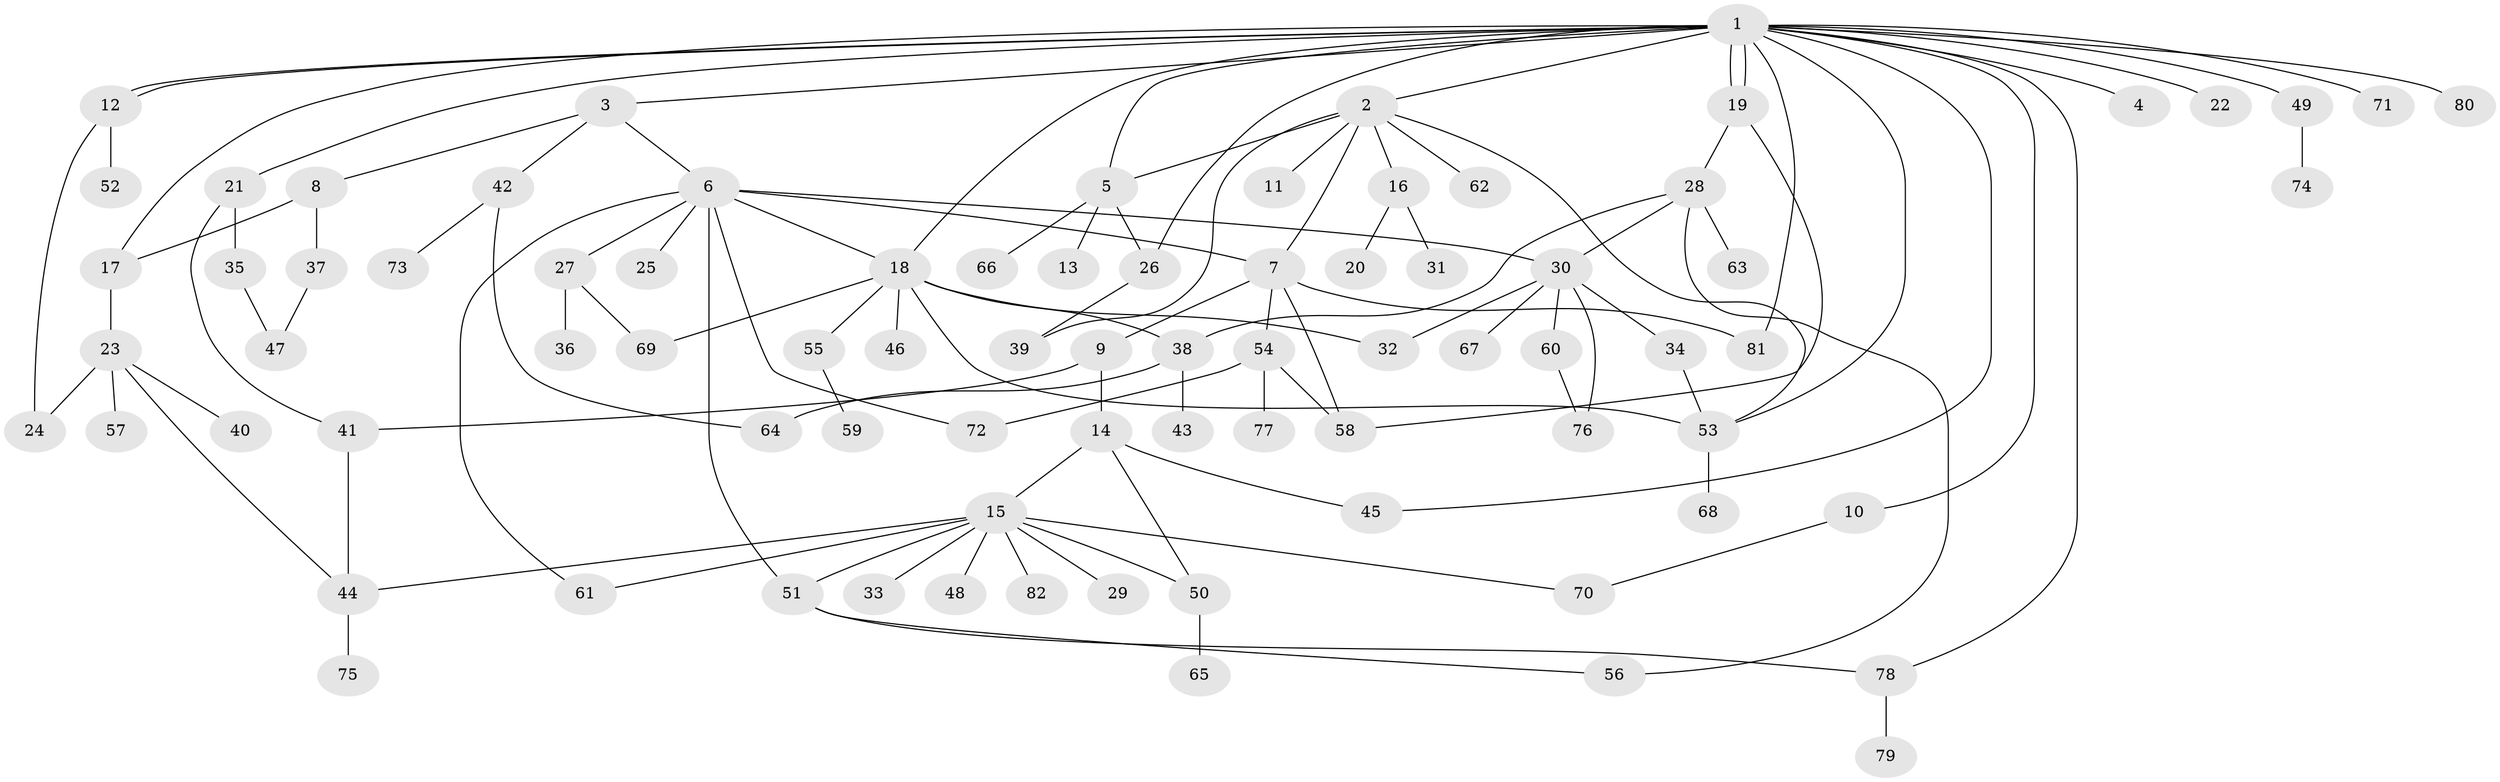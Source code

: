 // Generated by graph-tools (version 1.1) at 2025/01/03/09/25 03:01:48]
// undirected, 82 vertices, 114 edges
graph export_dot {
graph [start="1"]
  node [color=gray90,style=filled];
  1;
  2;
  3;
  4;
  5;
  6;
  7;
  8;
  9;
  10;
  11;
  12;
  13;
  14;
  15;
  16;
  17;
  18;
  19;
  20;
  21;
  22;
  23;
  24;
  25;
  26;
  27;
  28;
  29;
  30;
  31;
  32;
  33;
  34;
  35;
  36;
  37;
  38;
  39;
  40;
  41;
  42;
  43;
  44;
  45;
  46;
  47;
  48;
  49;
  50;
  51;
  52;
  53;
  54;
  55;
  56;
  57;
  58;
  59;
  60;
  61;
  62;
  63;
  64;
  65;
  66;
  67;
  68;
  69;
  70;
  71;
  72;
  73;
  74;
  75;
  76;
  77;
  78;
  79;
  80;
  81;
  82;
  1 -- 2;
  1 -- 3;
  1 -- 4;
  1 -- 5;
  1 -- 10;
  1 -- 12;
  1 -- 12;
  1 -- 17;
  1 -- 18;
  1 -- 19;
  1 -- 19;
  1 -- 21;
  1 -- 22;
  1 -- 26;
  1 -- 45;
  1 -- 49;
  1 -- 53;
  1 -- 71;
  1 -- 78;
  1 -- 80;
  1 -- 81;
  2 -- 5;
  2 -- 7;
  2 -- 11;
  2 -- 16;
  2 -- 39;
  2 -- 53;
  2 -- 62;
  3 -- 6;
  3 -- 8;
  3 -- 42;
  5 -- 13;
  5 -- 26;
  5 -- 66;
  6 -- 7;
  6 -- 18;
  6 -- 25;
  6 -- 27;
  6 -- 30;
  6 -- 51;
  6 -- 61;
  6 -- 72;
  7 -- 9;
  7 -- 54;
  7 -- 58;
  7 -- 81;
  8 -- 17;
  8 -- 37;
  9 -- 14;
  9 -- 41;
  10 -- 70;
  12 -- 24;
  12 -- 52;
  14 -- 15;
  14 -- 45;
  14 -- 50;
  15 -- 29;
  15 -- 33;
  15 -- 44;
  15 -- 48;
  15 -- 50;
  15 -- 51;
  15 -- 61;
  15 -- 70;
  15 -- 82;
  16 -- 20;
  16 -- 31;
  17 -- 23;
  18 -- 32;
  18 -- 38;
  18 -- 46;
  18 -- 53;
  18 -- 55;
  18 -- 69;
  19 -- 28;
  19 -- 58;
  21 -- 35;
  21 -- 41;
  23 -- 24;
  23 -- 40;
  23 -- 44;
  23 -- 57;
  26 -- 39;
  27 -- 36;
  27 -- 69;
  28 -- 30;
  28 -- 38;
  28 -- 56;
  28 -- 63;
  30 -- 32;
  30 -- 34;
  30 -- 60;
  30 -- 67;
  30 -- 76;
  34 -- 53;
  35 -- 47;
  37 -- 47;
  38 -- 43;
  38 -- 64;
  41 -- 44;
  42 -- 64;
  42 -- 73;
  44 -- 75;
  49 -- 74;
  50 -- 65;
  51 -- 56;
  51 -- 78;
  53 -- 68;
  54 -- 58;
  54 -- 72;
  54 -- 77;
  55 -- 59;
  60 -- 76;
  78 -- 79;
}
